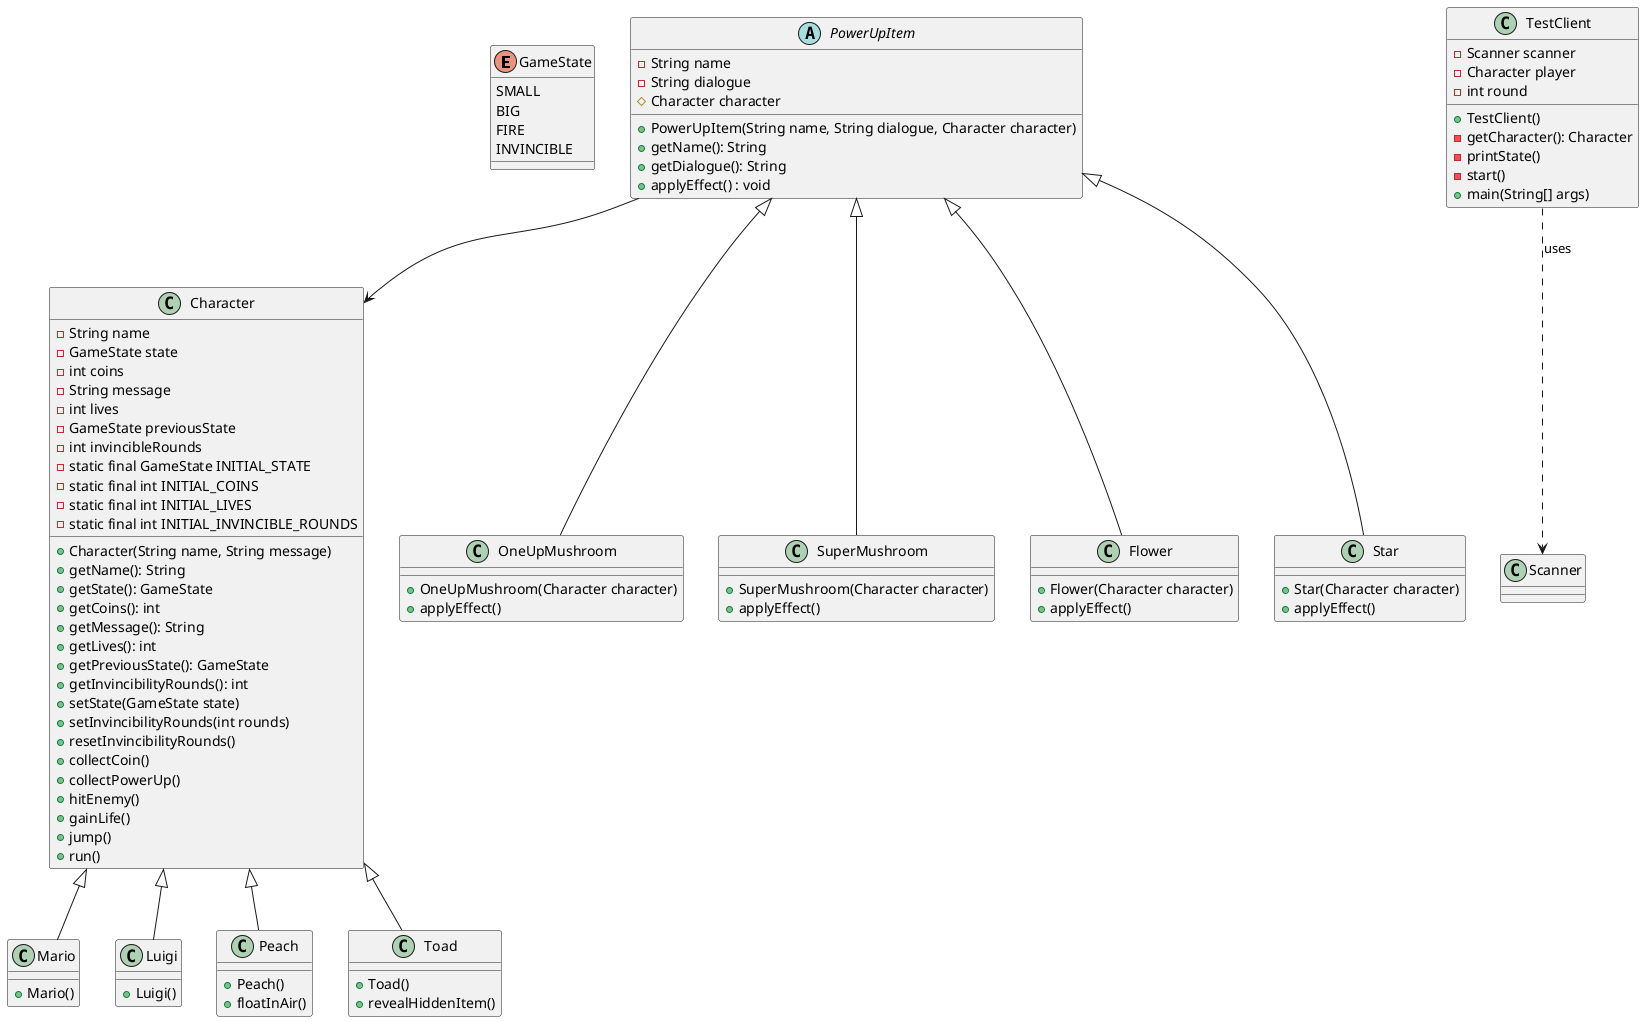 @startuml
' Define the GameState enum
enum GameState {
  SMALL
  BIG
  FIRE
  INVINCIBLE
}

' --------------------
' Character and its subclasses
' --------------------
class Character {
  - String name
  - GameState state
  - int coins
  - String message
  - int lives
  - GameState previousState
  - int invincibleRounds
  - static final GameState INITIAL_STATE
  - static final int INITIAL_COINS
  - static final int INITIAL_LIVES
  - static final int INITIAL_INVINCIBLE_ROUNDS
  + Character(String name, String message)
  + getName(): String
  + getState(): GameState
  + getCoins(): int
  + getMessage(): String
  + getLives(): int
  + getPreviousState(): GameState
  + getInvincibilityRounds(): int
  + setState(GameState state)
  + setInvincibilityRounds(int rounds)
  + resetInvincibilityRounds()
  + collectCoin()
  + collectPowerUp()
  + hitEnemy()
  + gainLife()
  + jump()
  + run()
}

class Mario {
  + Mario()
}

class Luigi {
  + Luigi()
}

class Peach {
  + Peach()
  + floatInAir()
}

class Toad {
  + Toad()
  + revealHiddenItem()
}

Character <|-- Mario
Character <|-- Luigi
Character <|-- Peach
Character <|-- Toad

' --------------------
' TestClient class
' --------------------
class TestClient {
  - Scanner scanner
  - Character player
  - int round
  + TestClient()
  - getCharacter(): Character
  - printState()
  - start()
  + main(String[] args)
}

' --------------------
' PowerUpItem and its subclasses
' --------------------
abstract class PowerUpItem {
  - String name
  - String dialogue
  # Character character
  + PowerUpItem(String name, String dialogue, Character character)
  + getName(): String
  + getDialogue(): String
  + applyEffect() : void
}

class OneUpMushroom {
  + OneUpMushroom(Character character)
  + applyEffect()
}

class SuperMushroom {
  + SuperMushroom(Character character)
  + applyEffect()
}

class Flower {
  + Flower(Character character)
  + applyEffect()
}

class Star {
  + Star(Character character)
  + applyEffect()
}

PowerUpItem <|-- OneUpMushroom
PowerUpItem <|-- SuperMushroom
PowerUpItem <|-- Flower
PowerUpItem <|-- Star

' --------------------
' Associations
' --------------------
' TestClient uses Scanner and Character.
TestClient ..> Scanner : uses

' PowerUpItem has a reference to Character.
PowerUpItem --> Character
@enduml